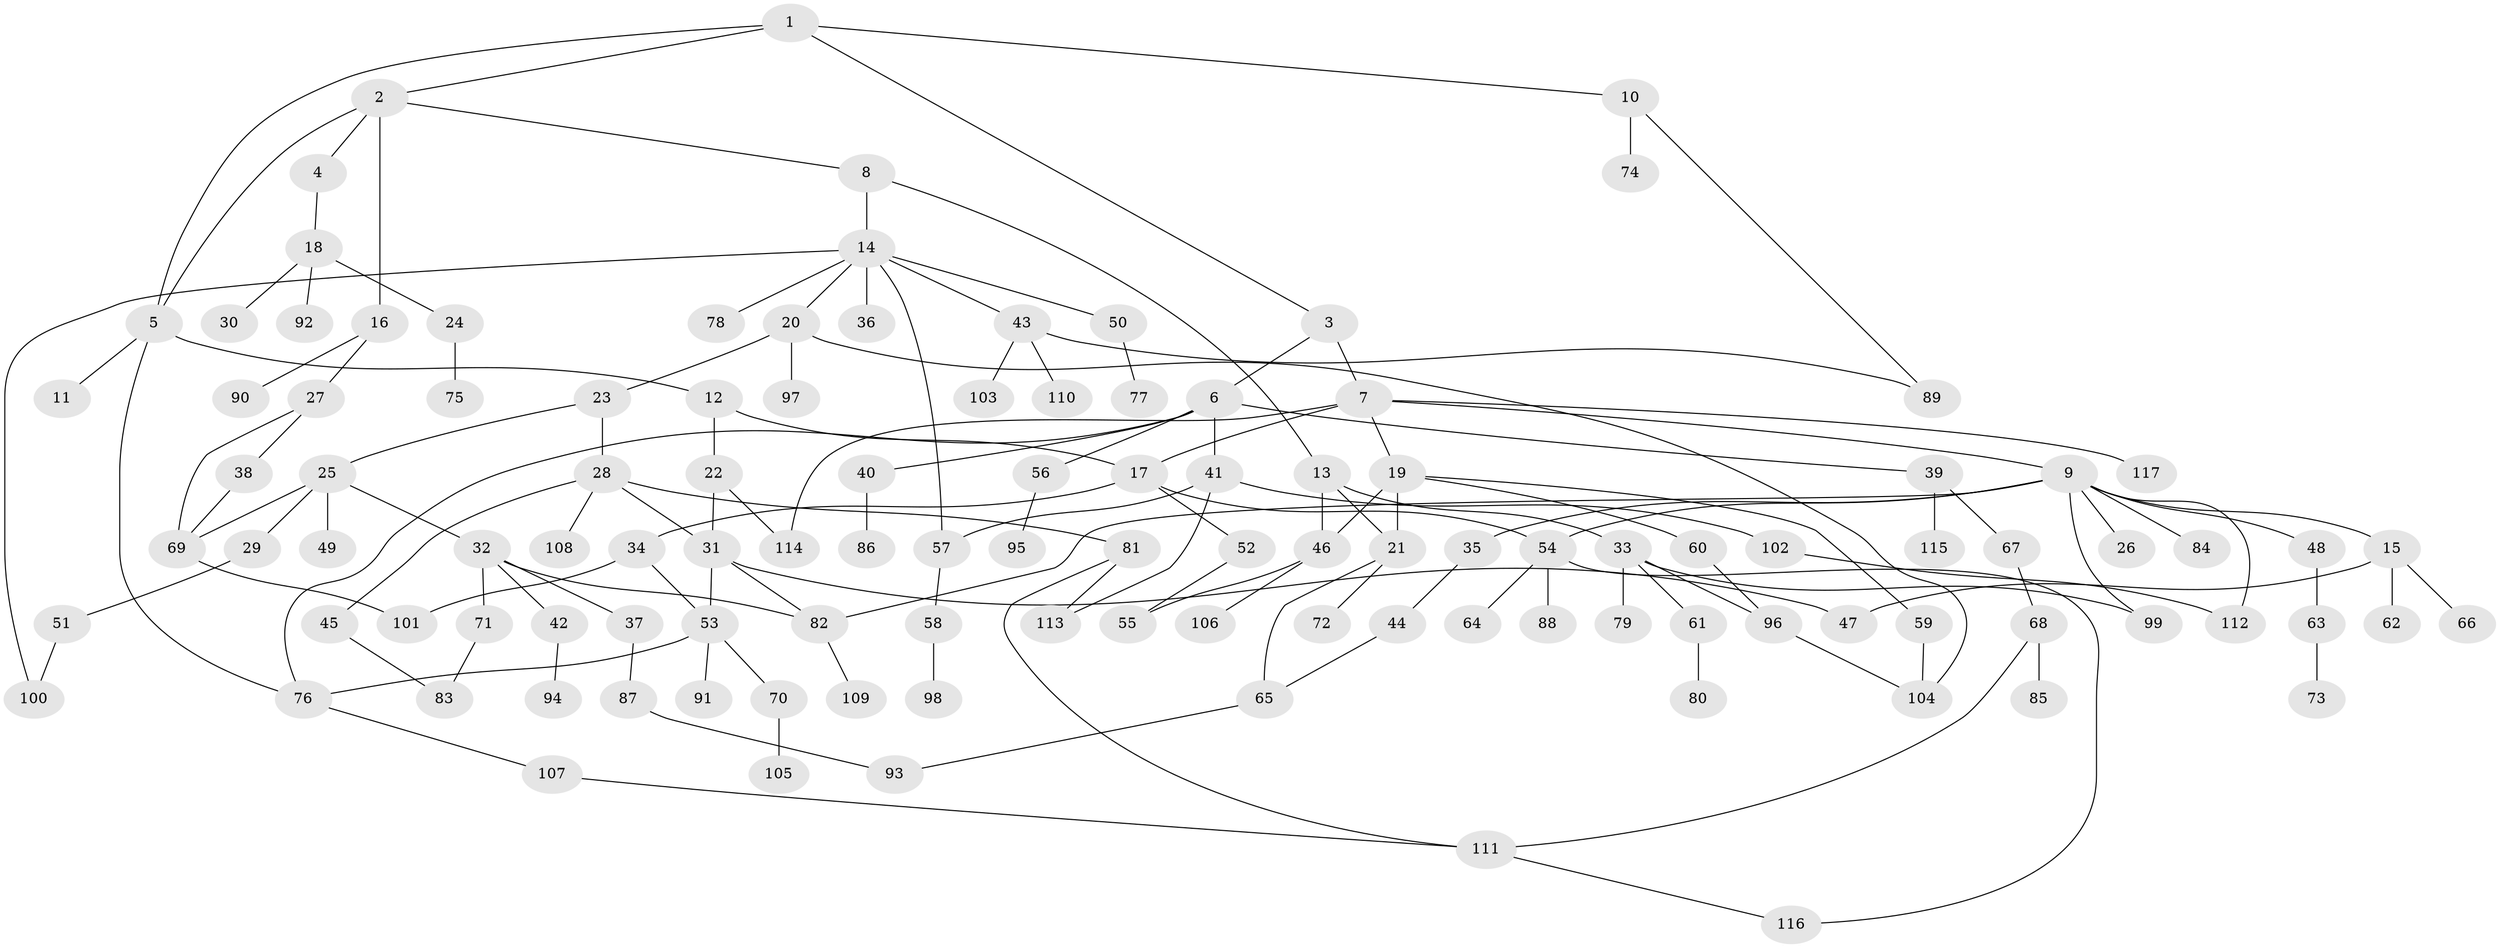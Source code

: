 // Generated by graph-tools (version 1.1) at 2025/10/02/27/25 16:10:51]
// undirected, 117 vertices, 148 edges
graph export_dot {
graph [start="1"]
  node [color=gray90,style=filled];
  1;
  2;
  3;
  4;
  5;
  6;
  7;
  8;
  9;
  10;
  11;
  12;
  13;
  14;
  15;
  16;
  17;
  18;
  19;
  20;
  21;
  22;
  23;
  24;
  25;
  26;
  27;
  28;
  29;
  30;
  31;
  32;
  33;
  34;
  35;
  36;
  37;
  38;
  39;
  40;
  41;
  42;
  43;
  44;
  45;
  46;
  47;
  48;
  49;
  50;
  51;
  52;
  53;
  54;
  55;
  56;
  57;
  58;
  59;
  60;
  61;
  62;
  63;
  64;
  65;
  66;
  67;
  68;
  69;
  70;
  71;
  72;
  73;
  74;
  75;
  76;
  77;
  78;
  79;
  80;
  81;
  82;
  83;
  84;
  85;
  86;
  87;
  88;
  89;
  90;
  91;
  92;
  93;
  94;
  95;
  96;
  97;
  98;
  99;
  100;
  101;
  102;
  103;
  104;
  105;
  106;
  107;
  108;
  109;
  110;
  111;
  112;
  113;
  114;
  115;
  116;
  117;
  1 -- 2;
  1 -- 3;
  1 -- 10;
  1 -- 5;
  2 -- 4;
  2 -- 5;
  2 -- 8;
  2 -- 16;
  3 -- 6;
  3 -- 7;
  4 -- 18;
  5 -- 11;
  5 -- 12;
  5 -- 76;
  6 -- 39;
  6 -- 40;
  6 -- 41;
  6 -- 56;
  6 -- 76;
  7 -- 9;
  7 -- 19;
  7 -- 114;
  7 -- 117;
  7 -- 17;
  8 -- 13;
  8 -- 14;
  9 -- 15;
  9 -- 26;
  9 -- 35;
  9 -- 48;
  9 -- 82;
  9 -- 84;
  9 -- 99;
  9 -- 54;
  9 -- 112;
  10 -- 74;
  10 -- 89;
  12 -- 17;
  12 -- 22;
  13 -- 33;
  13 -- 46;
  13 -- 21;
  14 -- 20;
  14 -- 36;
  14 -- 43;
  14 -- 50;
  14 -- 57;
  14 -- 78;
  14 -- 100;
  15 -- 47;
  15 -- 62;
  15 -- 66;
  16 -- 27;
  16 -- 90;
  17 -- 34;
  17 -- 52;
  17 -- 54;
  18 -- 24;
  18 -- 30;
  18 -- 92;
  19 -- 21;
  19 -- 46;
  19 -- 59;
  19 -- 60;
  20 -- 23;
  20 -- 97;
  20 -- 104;
  21 -- 65;
  21 -- 72;
  22 -- 31;
  22 -- 114;
  23 -- 25;
  23 -- 28;
  24 -- 75;
  25 -- 29;
  25 -- 32;
  25 -- 49;
  25 -- 69;
  27 -- 38;
  27 -- 69;
  28 -- 31;
  28 -- 45;
  28 -- 81;
  28 -- 108;
  29 -- 51;
  31 -- 82;
  31 -- 53;
  31 -- 47;
  32 -- 37;
  32 -- 42;
  32 -- 71;
  32 -- 82;
  33 -- 61;
  33 -- 79;
  33 -- 96;
  33 -- 99;
  34 -- 53;
  34 -- 101;
  35 -- 44;
  37 -- 87;
  38 -- 69;
  39 -- 67;
  39 -- 115;
  40 -- 86;
  41 -- 102;
  41 -- 113;
  41 -- 57;
  42 -- 94;
  43 -- 89;
  43 -- 103;
  43 -- 110;
  44 -- 65;
  45 -- 83;
  46 -- 106;
  46 -- 55;
  48 -- 63;
  50 -- 77;
  51 -- 100;
  52 -- 55;
  53 -- 70;
  53 -- 91;
  53 -- 76;
  54 -- 64;
  54 -- 88;
  54 -- 116;
  56 -- 95;
  57 -- 58;
  58 -- 98;
  59 -- 104;
  60 -- 96;
  61 -- 80;
  63 -- 73;
  65 -- 93;
  67 -- 68;
  68 -- 85;
  68 -- 111;
  69 -- 101;
  70 -- 105;
  71 -- 83;
  76 -- 107;
  81 -- 111;
  81 -- 113;
  82 -- 109;
  87 -- 93;
  96 -- 104;
  102 -- 112;
  107 -- 111;
  111 -- 116;
}
